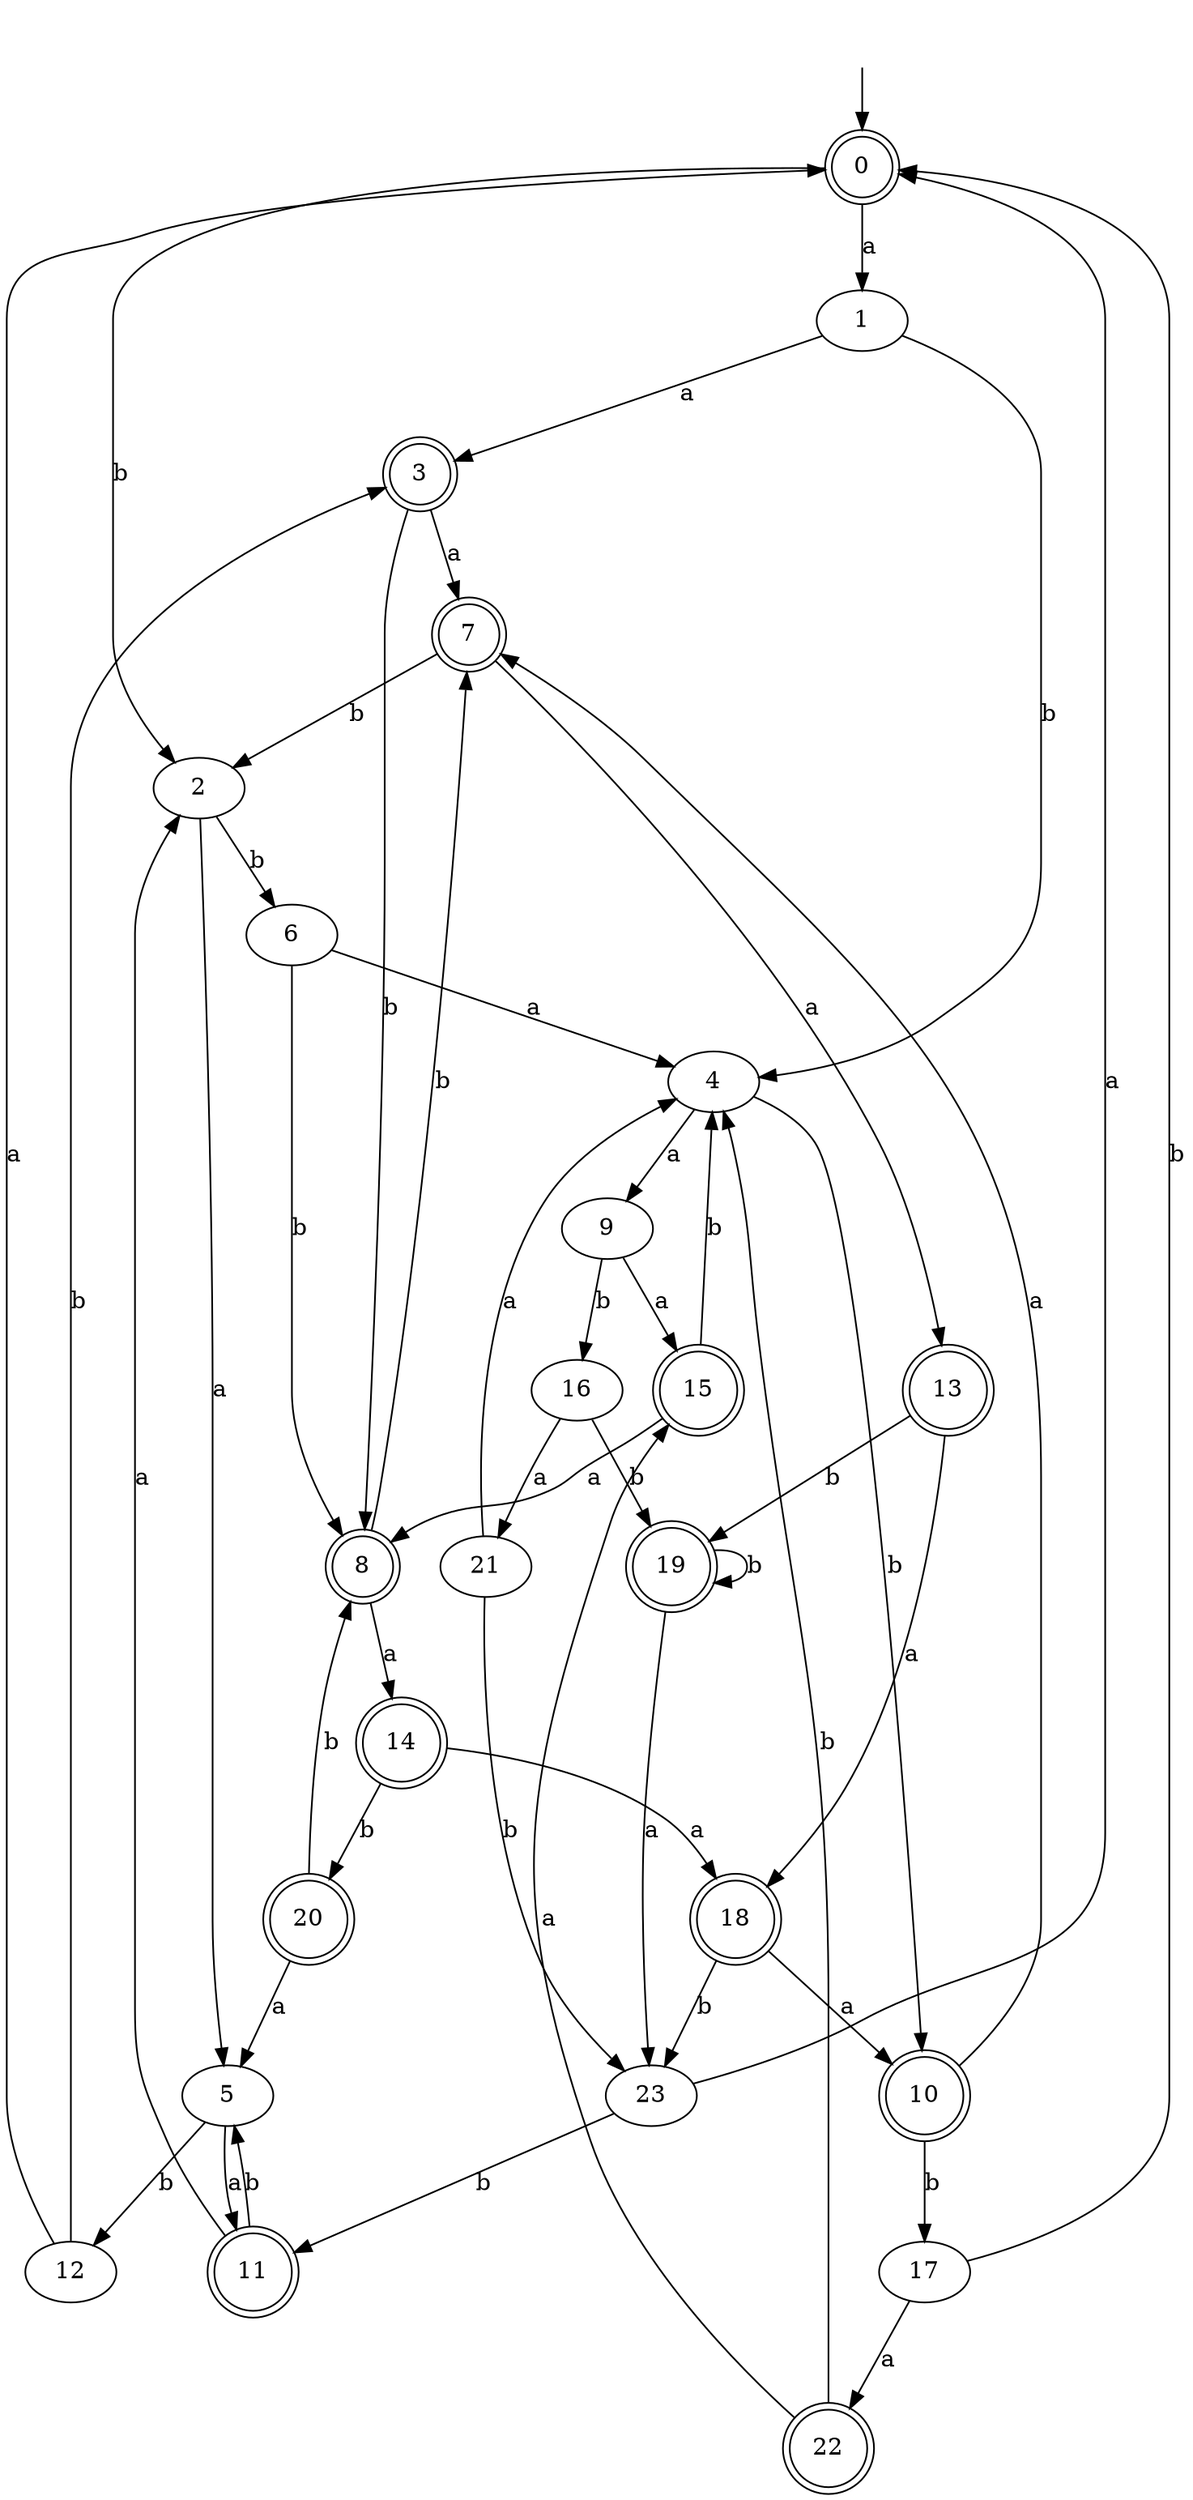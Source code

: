 digraph RandomDFA {
  __start0 [label="", shape=none];
  __start0 -> 0 [label=""];
  0 [shape=circle] [shape=doublecircle]
  0 -> 1 [label="a"]
  0 -> 2 [label="b"]
  1
  1 -> 3 [label="a"]
  1 -> 4 [label="b"]
  2
  2 -> 5 [label="a"]
  2 -> 6 [label="b"]
  3 [shape=doublecircle]
  3 -> 7 [label="a"]
  3 -> 8 [label="b"]
  4
  4 -> 9 [label="a"]
  4 -> 10 [label="b"]
  5
  5 -> 11 [label="a"]
  5 -> 12 [label="b"]
  6
  6 -> 4 [label="a"]
  6 -> 8 [label="b"]
  7 [shape=doublecircle]
  7 -> 13 [label="a"]
  7 -> 2 [label="b"]
  8 [shape=doublecircle]
  8 -> 14 [label="a"]
  8 -> 7 [label="b"]
  9
  9 -> 15 [label="a"]
  9 -> 16 [label="b"]
  10 [shape=doublecircle]
  10 -> 7 [label="a"]
  10 -> 17 [label="b"]
  11 [shape=doublecircle]
  11 -> 2 [label="a"]
  11 -> 5 [label="b"]
  12
  12 -> 0 [label="a"]
  12 -> 3 [label="b"]
  13 [shape=doublecircle]
  13 -> 18 [label="a"]
  13 -> 19 [label="b"]
  14 [shape=doublecircle]
  14 -> 18 [label="a"]
  14 -> 20 [label="b"]
  15 [shape=doublecircle]
  15 -> 8 [label="a"]
  15 -> 4 [label="b"]
  16
  16 -> 21 [label="a"]
  16 -> 19 [label="b"]
  17
  17 -> 22 [label="a"]
  17 -> 0 [label="b"]
  18 [shape=doublecircle]
  18 -> 10 [label="a"]
  18 -> 23 [label="b"]
  19 [shape=doublecircle]
  19 -> 23 [label="a"]
  19 -> 19 [label="b"]
  20 [shape=doublecircle]
  20 -> 5 [label="a"]
  20 -> 8 [label="b"]
  21
  21 -> 4 [label="a"]
  21 -> 23 [label="b"]
  22 [shape=doublecircle]
  22 -> 15 [label="a"]
  22 -> 4 [label="b"]
  23
  23 -> 0 [label="a"]
  23 -> 11 [label="b"]
}
